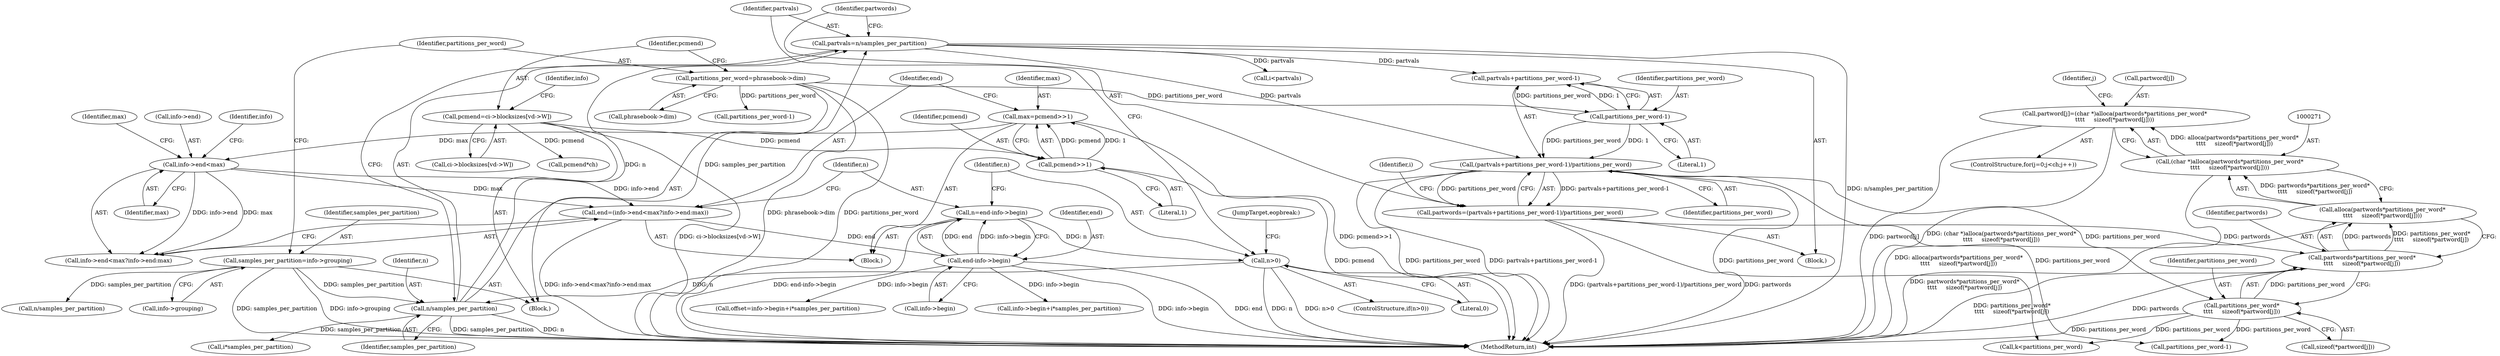 digraph "0_Android_659030a2e80c38fb8da0a4eb68695349eec6778b@array" {
"1000266" [label="(Call,partword[j]=(char *)alloca(partwords*partitions_per_word*\n\t\t\t\t     sizeof(*partword[j])))"];
"1000270" [label="(Call,(char *)alloca(partwords*partitions_per_word*\n\t\t\t\t     sizeof(*partword[j])))"];
"1000272" [label="(Call,alloca(partwords*partitions_per_word*\n\t\t\t\t     sizeof(*partword[j])))"];
"1000273" [label="(Call,partwords*partitions_per_word*\n\t\t\t\t     sizeof(*partword[j]))"];
"1000210" [label="(Call,partwords=(partvals+partitions_per_word-1)/partitions_per_word)"];
"1000212" [label="(Call,(partvals+partitions_per_word-1)/partitions_per_word)"];
"1000204" [label="(Call,partvals=n/samples_per_partition)"];
"1000206" [label="(Call,n/samples_per_partition)"];
"1000199" [label="(Call,n>0)"];
"1000191" [label="(Call,n=end-info->begin)"];
"1000193" [label="(Call,end-info->begin)"];
"1000178" [label="(Call,end=(info->end<max?info->end:max))"];
"1000181" [label="(Call,info->end<max)"];
"1000172" [label="(Call,max=pcmend>>1)"];
"1000174" [label="(Call,pcmend>>1)"];
"1000155" [label="(Call,pcmend=ci->blocksizes[vd->W])"];
"1000143" [label="(Call,samples_per_partition=info->grouping)"];
"1000215" [label="(Call,partitions_per_word-1)"];
"1000149" [label="(Call,partitions_per_word=phrasebook->dim)"];
"1000275" [label="(Call,partitions_per_word*\n\t\t\t\t     sizeof(*partword[j]))"];
"1000205" [label="(Identifier,partvals)"];
"1000459" [label="(Call,k<partitions_per_word)"];
"1000201" [label="(Literal,0)"];
"1000189" [label="(Identifier,max)"];
"1000195" [label="(Call,info->begin)"];
"1000274" [label="(Identifier,partwords)"];
"1000217" [label="(Literal,1)"];
"1000185" [label="(Identifier,max)"];
"1000193" [label="(Call,end-info->begin)"];
"1000175" [label="(Identifier,pcmend)"];
"1000208" [label="(Identifier,samples_per_partition)"];
"1000182" [label="(Call,info->end)"];
"1000275" [label="(Call,partitions_per_word*\n\t\t\t\t     sizeof(*partword[j]))"];
"1000176" [label="(Literal,1)"];
"1000149" [label="(Call,partitions_per_word=phrasebook->dim)"];
"1000155" [label="(Call,pcmend=ci->blocksizes[vd->W])"];
"1000216" [label="(Identifier,partitions_per_word)"];
"1000179" [label="(Identifier,end)"];
"1000211" [label="(Identifier,partwords)"];
"1000298" [label="(Call,i<partvals)"];
"1000218" [label="(Identifier,partitions_per_word)"];
"1000174" [label="(Call,pcmend>>1)"];
"1000483" [label="(Call,info->begin+i*samples_per_partition)"];
"1000113" [label="(Block,)"];
"1000170" [label="(Block,)"];
"1000206" [label="(Call,n/samples_per_partition)"];
"1000270" [label="(Call,(char *)alloca(partwords*partitions_per_word*\n\t\t\t\t     sizeof(*partword[j])))"];
"1000277" [label="(Call,sizeof(*partword[j]))"];
"1000192" [label="(Identifier,n)"];
"1000202" [label="(Block,)"];
"1000257" [label="(ControlStructure,for(j=0;j<ch;j++))"];
"1000265" [label="(Identifier,j)"];
"1000200" [label="(Identifier,n)"];
"1000178" [label="(Call,end=(info->end<max?info->end:max))"];
"1000187" [label="(Identifier,info)"];
"1000578" [label="(Call,pcmend*ch)"];
"1000213" [label="(Call,partvals+partitions_per_word-1)"];
"1000180" [label="(Call,info->end<max?info->end:max)"];
"1000181" [label="(Call,info->end<max)"];
"1000145" [label="(Call,info->grouping)"];
"1000267" [label="(Call,partword[j])"];
"1000851" [label="(JumpTarget,eopbreak:)"];
"1000151" [label="(Call,phrasebook->dim)"];
"1000620" [label="(Call,partitions_per_word-1)"];
"1000276" [label="(Identifier,partitions_per_word)"];
"1000272" [label="(Call,alloca(partwords*partitions_per_word*\n\t\t\t\t     sizeof(*partword[j])))"];
"1000204" [label="(Call,partvals=n/samples_per_partition)"];
"1000854" [label="(MethodReturn,int)"];
"1000143" [label="(Call,samples_per_partition=info->grouping)"];
"1000144" [label="(Identifier,samples_per_partition)"];
"1000150" [label="(Identifier,partitions_per_word)"];
"1000173" [label="(Identifier,max)"];
"1000212" [label="(Call,(partvals+partitions_per_word-1)/partitions_per_word)"];
"1000221" [label="(Identifier,i)"];
"1000215" [label="(Call,partitions_per_word-1)"];
"1000207" [label="(Identifier,n)"];
"1000199" [label="(Call,n>0)"];
"1000487" [label="(Call,i*samples_per_partition)"];
"1000198" [label="(ControlStructure,if(n>0))"];
"1000156" [label="(Identifier,pcmend)"];
"1000273" [label="(Call,partwords*partitions_per_word*\n\t\t\t\t     sizeof(*partword[j]))"];
"1000194" [label="(Identifier,end)"];
"1000266" [label="(Call,partword[j]=(char *)alloca(partwords*partitions_per_word*\n\t\t\t\t     sizeof(*partword[j])))"];
"1000191" [label="(Call,n=end-info->begin)"];
"1000481" [label="(Call,offset=info->begin+i*samples_per_partition)"];
"1000210" [label="(Call,partwords=(partvals+partitions_per_word-1)/partitions_per_word)"];
"1000611" [label="(Call,n/samples_per_partition)"];
"1000167" [label="(Identifier,info)"];
"1000157" [label="(Call,ci->blocksizes[vd->W])"];
"1000314" [label="(Call,partitions_per_word-1)"];
"1000172" [label="(Call,max=pcmend>>1)"];
"1000266" -> "1000257"  [label="AST: "];
"1000266" -> "1000270"  [label="CFG: "];
"1000267" -> "1000266"  [label="AST: "];
"1000270" -> "1000266"  [label="AST: "];
"1000265" -> "1000266"  [label="CFG: "];
"1000266" -> "1000854"  [label="DDG: partword[j]"];
"1000266" -> "1000854"  [label="DDG: (char *)alloca(partwords*partitions_per_word*\n\t\t\t\t     sizeof(*partword[j]))"];
"1000270" -> "1000266"  [label="DDG: alloca(partwords*partitions_per_word*\n\t\t\t\t     sizeof(*partword[j]))"];
"1000270" -> "1000272"  [label="CFG: "];
"1000271" -> "1000270"  [label="AST: "];
"1000272" -> "1000270"  [label="AST: "];
"1000270" -> "1000854"  [label="DDG: alloca(partwords*partitions_per_word*\n\t\t\t\t     sizeof(*partword[j]))"];
"1000272" -> "1000270"  [label="DDG: partwords*partitions_per_word*\n\t\t\t\t     sizeof(*partword[j])"];
"1000272" -> "1000273"  [label="CFG: "];
"1000273" -> "1000272"  [label="AST: "];
"1000272" -> "1000854"  [label="DDG: partwords*partitions_per_word*\n\t\t\t\t     sizeof(*partword[j])"];
"1000273" -> "1000272"  [label="DDG: partwords"];
"1000273" -> "1000272"  [label="DDG: partitions_per_word*\n\t\t\t\t     sizeof(*partword[j])"];
"1000273" -> "1000275"  [label="CFG: "];
"1000274" -> "1000273"  [label="AST: "];
"1000275" -> "1000273"  [label="AST: "];
"1000273" -> "1000854"  [label="DDG: partitions_per_word*\n\t\t\t\t     sizeof(*partword[j])"];
"1000273" -> "1000854"  [label="DDG: partwords"];
"1000210" -> "1000273"  [label="DDG: partwords"];
"1000275" -> "1000273"  [label="DDG: partitions_per_word"];
"1000210" -> "1000202"  [label="AST: "];
"1000210" -> "1000212"  [label="CFG: "];
"1000211" -> "1000210"  [label="AST: "];
"1000212" -> "1000210"  [label="AST: "];
"1000221" -> "1000210"  [label="CFG: "];
"1000210" -> "1000854"  [label="DDG: (partvals+partitions_per_word-1)/partitions_per_word"];
"1000210" -> "1000854"  [label="DDG: partwords"];
"1000212" -> "1000210"  [label="DDG: partvals+partitions_per_word-1"];
"1000212" -> "1000210"  [label="DDG: partitions_per_word"];
"1000212" -> "1000218"  [label="CFG: "];
"1000213" -> "1000212"  [label="AST: "];
"1000218" -> "1000212"  [label="AST: "];
"1000212" -> "1000854"  [label="DDG: partitions_per_word"];
"1000212" -> "1000854"  [label="DDG: partvals+partitions_per_word-1"];
"1000204" -> "1000212"  [label="DDG: partvals"];
"1000215" -> "1000212"  [label="DDG: partitions_per_word"];
"1000215" -> "1000212"  [label="DDG: 1"];
"1000212" -> "1000275"  [label="DDG: partitions_per_word"];
"1000212" -> "1000314"  [label="DDG: partitions_per_word"];
"1000212" -> "1000459"  [label="DDG: partitions_per_word"];
"1000204" -> "1000202"  [label="AST: "];
"1000204" -> "1000206"  [label="CFG: "];
"1000205" -> "1000204"  [label="AST: "];
"1000206" -> "1000204"  [label="AST: "];
"1000211" -> "1000204"  [label="CFG: "];
"1000204" -> "1000854"  [label="DDG: n/samples_per_partition"];
"1000206" -> "1000204"  [label="DDG: n"];
"1000206" -> "1000204"  [label="DDG: samples_per_partition"];
"1000204" -> "1000213"  [label="DDG: partvals"];
"1000204" -> "1000298"  [label="DDG: partvals"];
"1000206" -> "1000208"  [label="CFG: "];
"1000207" -> "1000206"  [label="AST: "];
"1000208" -> "1000206"  [label="AST: "];
"1000206" -> "1000854"  [label="DDG: samples_per_partition"];
"1000206" -> "1000854"  [label="DDG: n"];
"1000199" -> "1000206"  [label="DDG: n"];
"1000143" -> "1000206"  [label="DDG: samples_per_partition"];
"1000206" -> "1000487"  [label="DDG: samples_per_partition"];
"1000199" -> "1000198"  [label="AST: "];
"1000199" -> "1000201"  [label="CFG: "];
"1000200" -> "1000199"  [label="AST: "];
"1000201" -> "1000199"  [label="AST: "];
"1000205" -> "1000199"  [label="CFG: "];
"1000851" -> "1000199"  [label="CFG: "];
"1000199" -> "1000854"  [label="DDG: n"];
"1000199" -> "1000854"  [label="DDG: n>0"];
"1000191" -> "1000199"  [label="DDG: n"];
"1000191" -> "1000170"  [label="AST: "];
"1000191" -> "1000193"  [label="CFG: "];
"1000192" -> "1000191"  [label="AST: "];
"1000193" -> "1000191"  [label="AST: "];
"1000200" -> "1000191"  [label="CFG: "];
"1000191" -> "1000854"  [label="DDG: end-info->begin"];
"1000193" -> "1000191"  [label="DDG: end"];
"1000193" -> "1000191"  [label="DDG: info->begin"];
"1000193" -> "1000195"  [label="CFG: "];
"1000194" -> "1000193"  [label="AST: "];
"1000195" -> "1000193"  [label="AST: "];
"1000193" -> "1000854"  [label="DDG: end"];
"1000193" -> "1000854"  [label="DDG: info->begin"];
"1000178" -> "1000193"  [label="DDG: end"];
"1000193" -> "1000481"  [label="DDG: info->begin"];
"1000193" -> "1000483"  [label="DDG: info->begin"];
"1000178" -> "1000170"  [label="AST: "];
"1000178" -> "1000180"  [label="CFG: "];
"1000179" -> "1000178"  [label="AST: "];
"1000180" -> "1000178"  [label="AST: "];
"1000192" -> "1000178"  [label="CFG: "];
"1000178" -> "1000854"  [label="DDG: info->end<max?info->end:max"];
"1000181" -> "1000178"  [label="DDG: info->end"];
"1000181" -> "1000178"  [label="DDG: max"];
"1000181" -> "1000180"  [label="AST: "];
"1000181" -> "1000185"  [label="CFG: "];
"1000182" -> "1000181"  [label="AST: "];
"1000185" -> "1000181"  [label="AST: "];
"1000187" -> "1000181"  [label="CFG: "];
"1000189" -> "1000181"  [label="CFG: "];
"1000172" -> "1000181"  [label="DDG: max"];
"1000181" -> "1000180"  [label="DDG: info->end"];
"1000181" -> "1000180"  [label="DDG: max"];
"1000172" -> "1000170"  [label="AST: "];
"1000172" -> "1000174"  [label="CFG: "];
"1000173" -> "1000172"  [label="AST: "];
"1000174" -> "1000172"  [label="AST: "];
"1000179" -> "1000172"  [label="CFG: "];
"1000172" -> "1000854"  [label="DDG: pcmend>>1"];
"1000174" -> "1000172"  [label="DDG: pcmend"];
"1000174" -> "1000172"  [label="DDG: 1"];
"1000174" -> "1000176"  [label="CFG: "];
"1000175" -> "1000174"  [label="AST: "];
"1000176" -> "1000174"  [label="AST: "];
"1000174" -> "1000854"  [label="DDG: pcmend"];
"1000155" -> "1000174"  [label="DDG: pcmend"];
"1000155" -> "1000113"  [label="AST: "];
"1000155" -> "1000157"  [label="CFG: "];
"1000156" -> "1000155"  [label="AST: "];
"1000157" -> "1000155"  [label="AST: "];
"1000167" -> "1000155"  [label="CFG: "];
"1000155" -> "1000854"  [label="DDG: ci->blocksizes[vd->W]"];
"1000155" -> "1000578"  [label="DDG: pcmend"];
"1000143" -> "1000113"  [label="AST: "];
"1000143" -> "1000145"  [label="CFG: "];
"1000144" -> "1000143"  [label="AST: "];
"1000145" -> "1000143"  [label="AST: "];
"1000150" -> "1000143"  [label="CFG: "];
"1000143" -> "1000854"  [label="DDG: samples_per_partition"];
"1000143" -> "1000854"  [label="DDG: info->grouping"];
"1000143" -> "1000611"  [label="DDG: samples_per_partition"];
"1000215" -> "1000213"  [label="AST: "];
"1000215" -> "1000217"  [label="CFG: "];
"1000216" -> "1000215"  [label="AST: "];
"1000217" -> "1000215"  [label="AST: "];
"1000213" -> "1000215"  [label="CFG: "];
"1000215" -> "1000213"  [label="DDG: partitions_per_word"];
"1000215" -> "1000213"  [label="DDG: 1"];
"1000149" -> "1000215"  [label="DDG: partitions_per_word"];
"1000149" -> "1000113"  [label="AST: "];
"1000149" -> "1000151"  [label="CFG: "];
"1000150" -> "1000149"  [label="AST: "];
"1000151" -> "1000149"  [label="AST: "];
"1000156" -> "1000149"  [label="CFG: "];
"1000149" -> "1000854"  [label="DDG: phrasebook->dim"];
"1000149" -> "1000854"  [label="DDG: partitions_per_word"];
"1000149" -> "1000620"  [label="DDG: partitions_per_word"];
"1000275" -> "1000277"  [label="CFG: "];
"1000276" -> "1000275"  [label="AST: "];
"1000277" -> "1000275"  [label="AST: "];
"1000275" -> "1000854"  [label="DDG: partitions_per_word"];
"1000275" -> "1000314"  [label="DDG: partitions_per_word"];
"1000275" -> "1000459"  [label="DDG: partitions_per_word"];
}
